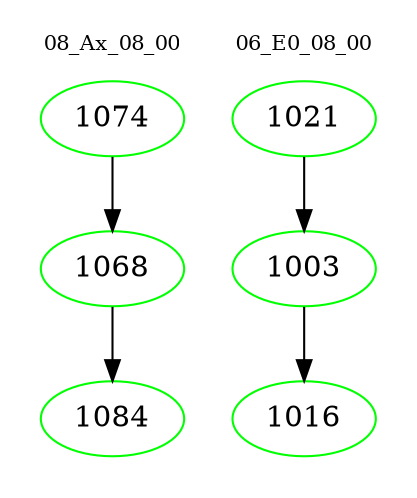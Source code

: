 digraph{
subgraph cluster_0 {
color = white
label = "08_Ax_08_00";
fontsize=10;
T0_1074 [label="1074", color="green"]
T0_1074 -> T0_1068 [color="black"]
T0_1068 [label="1068", color="green"]
T0_1068 -> T0_1084 [color="black"]
T0_1084 [label="1084", color="green"]
}
subgraph cluster_1 {
color = white
label = "06_E0_08_00";
fontsize=10;
T1_1021 [label="1021", color="green"]
T1_1021 -> T1_1003 [color="black"]
T1_1003 [label="1003", color="green"]
T1_1003 -> T1_1016 [color="black"]
T1_1016 [label="1016", color="green"]
}
}
